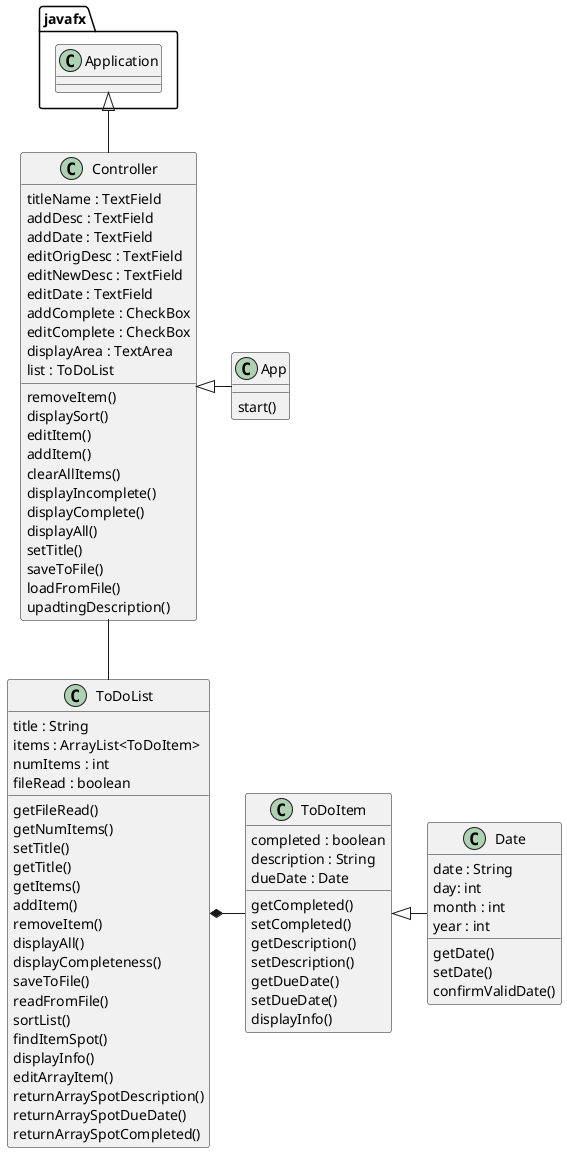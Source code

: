 @startuml
'https://plantuml.com/class-diagram
ToDoList*-ToDoItem
javafx.Application<|-- Controller
Controller-- ToDoList
ToDoItem<|- Date
Controller <|- App
class Controller{
titleName : TextField
addDesc : TextField
addDate : TextField
editOrigDesc : TextField
editNewDesc : TextField
editDate : TextField
addComplete : CheckBox
editComplete : CheckBox
displayArea : TextArea
list : ToDoList

removeItem()
displaySort()
editItem()
addItem()
clearAllItems()
displayIncomplete()
displayComplete()
displayAll()
setTitle()
saveToFile()
loadFromFile()
upadtingDescription()
}
class App{
start()
}
class ToDoList{
    title : String
    items : ArrayList<ToDoItem>
    numItems : int
    fileRead : boolean

    getFileRead()
    getNumItems()
    setTitle()
    getTitle()
    getItems()
    addItem()
    removeItem()
    displayAll()
    displayCompleteness()
    saveToFile()
    readFromFile()
    sortList()
    findItemSpot()
    displayInfo()
    editArrayItem()
    returnArraySpotDescription()
    returnArraySpotDueDate()
    returnArraySpotCompleted()
}

class ToDoItem{
    completed : boolean
    description : String
    dueDate : Date

    getCompleted()
    setCompleted()
    getDescription()
    setDescription()
    getDueDate()
    setDueDate()
    displayInfo()

}

class Date{
    date : String
    day: int
    month : int
    year : int
    getDate()
    setDate()
    confirmValidDate()
}
@enduml